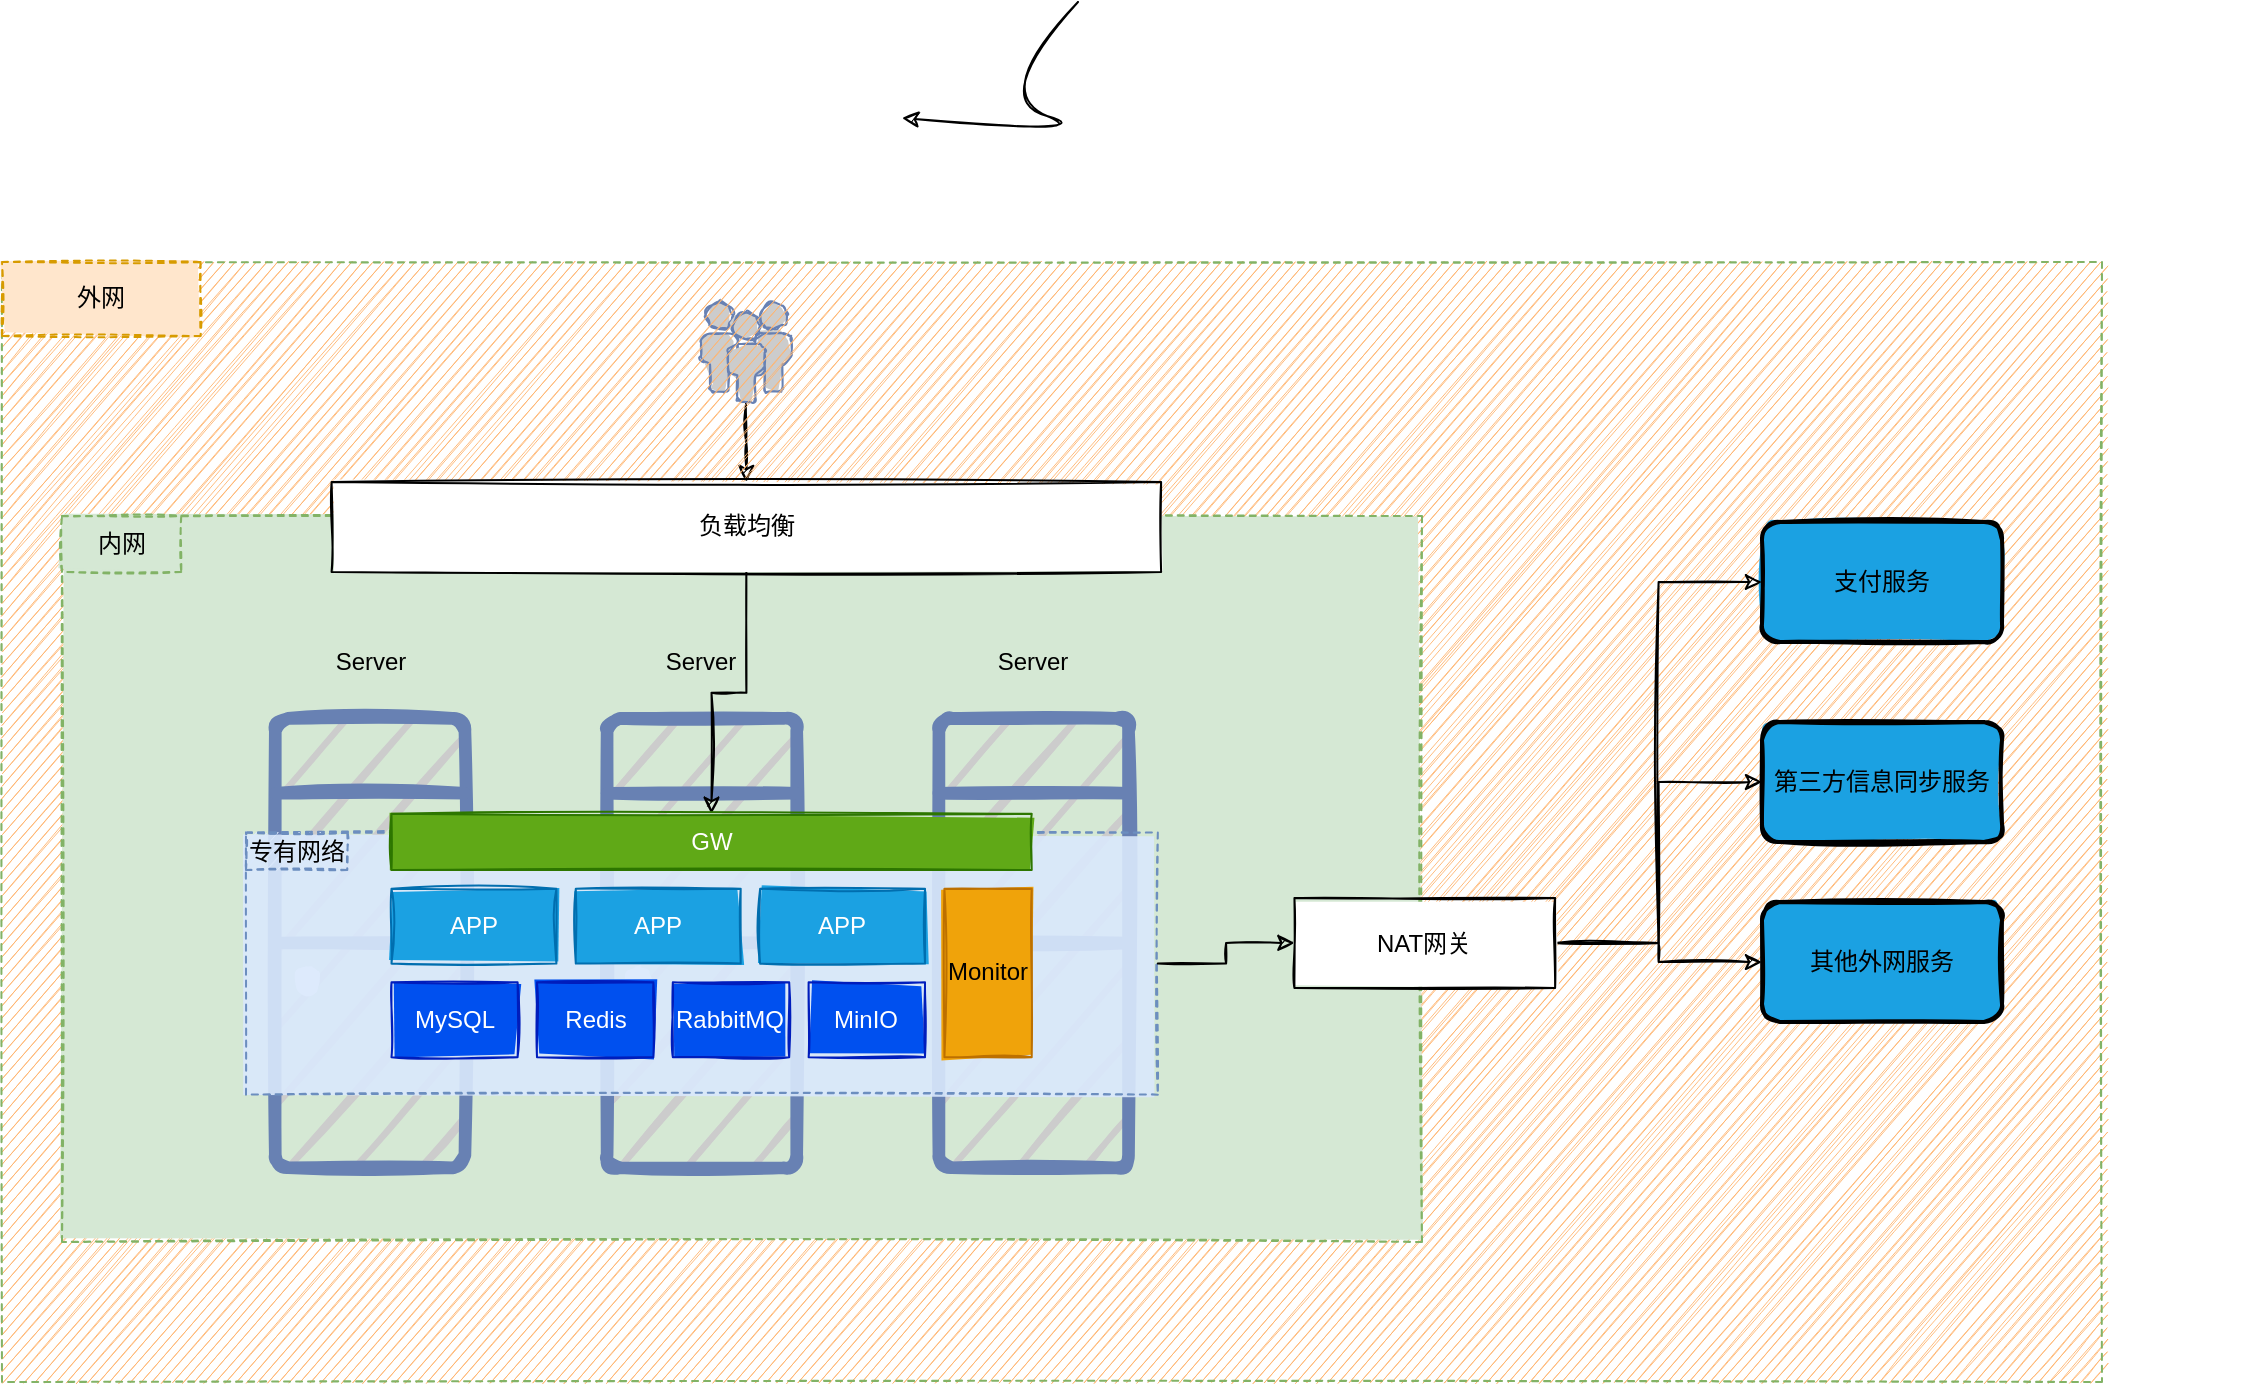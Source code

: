 <mxfile version="20.1.3" type="github"><diagram id="kjI9D8ZzYYOd5UfxsRcb" name="Page-1"><mxGraphModel dx="2889" dy="1192" grid="1" gridSize="10" guides="1" tooltips="1" connect="1" arrows="1" fold="1" page="1" pageScale="1" pageWidth="827" pageHeight="1169" math="0" shadow="0"><root><mxCell id="0"/><mxCell id="1" parent="0"/><mxCell id="kY1POxYseL6F23YwKGOP-154" value="" style="curved=1;endArrow=classic;html=1;rounded=0;sketch=1;entryX=0.5;entryY=0;entryDx=0;entryDy=0;exitX=0.5;exitY=1;exitDx=0;exitDy=0;" parent="1" target="kY1POxYseL6F23YwKGOP-146" edge="1"><mxGeometry width="50" height="50" relative="1" as="geometry"><mxPoint x="248" y="160" as="sourcePoint"/><mxPoint x="160" y="218" as="targetPoint"/><Array as="points"><mxPoint x="203" y="207"/><mxPoint x="262" y="227"/></Array></mxGeometry></mxCell><mxCell id="FtcTc9OO5JAJ6ZeUWabw-67" style="edgeStyle=orthogonalEdgeStyle;rounded=0;sketch=1;orthogonalLoop=1;jettySize=auto;html=1;" edge="1" parent="1" source="FtcTc9OO5JAJ6ZeUWabw-62" target="FtcTc9OO5JAJ6ZeUWabw-51"><mxGeometry relative="1" as="geometry"/></mxCell><mxCell id="FtcTc9OO5JAJ6ZeUWabw-62" value="" style="fontColor=#0066CC;verticalAlign=top;verticalLabelPosition=bottom;labelPosition=center;align=center;html=1;outlineConnect=0;fillColor=#CCCCCC;strokeColor=#6881B3;gradientColor=none;gradientDirection=north;strokeWidth=2;shape=mxgraph.networks.users;rounded=0;shadow=0;glass=0;sketch=1;fillStyle=solid;" vertex="1" parent="1"><mxGeometry x="59.52" y="310" width="45.32" height="50" as="geometry"/></mxCell><mxCell id="FtcTc9OO5JAJ6ZeUWabw-64" value="" style="group;imageAspect=1;" vertex="1" connectable="0" parent="1"><mxGeometry x="-260" y="400.004" width="1090" height="450" as="geometry"/></mxCell><mxCell id="FtcTc9OO5JAJ6ZeUWabw-68" value="" style="group" vertex="1" connectable="0" parent="FtcTc9OO5JAJ6ZeUWabw-64"><mxGeometry x="-30" y="-110" width="1050" height="560" as="geometry"/></mxCell><mxCell id="FtcTc9OO5JAJ6ZeUWabw-8" value="" style="rounded=0;whiteSpace=wrap;html=1;fillColor=#FFB570;strokeColor=#82b366;fillStyle=auto;glass=0;sketch=1;shadow=0;dashed=1;fillOpacity=90;" vertex="1" parent="FtcTc9OO5JAJ6ZeUWabw-68"><mxGeometry width="1050" height="560.0" as="geometry"/></mxCell><mxCell id="FtcTc9OO5JAJ6ZeUWabw-9" value="外网" style="rounded=0;whiteSpace=wrap;html=1;shadow=0;glass=0;dashed=1;sketch=1;fillStyle=solid;fillColor=#ffe6cc;strokeColor=#d79b00;" vertex="1" parent="FtcTc9OO5JAJ6ZeUWabw-68"><mxGeometry width="99.31" height="36.981" as="geometry"/></mxCell><mxCell id="FtcTc9OO5JAJ6ZeUWabw-59" value="支付服务" style="rounded=1;whiteSpace=wrap;html=1;strokeWidth=2;fillWeight=4;hachureGap=8;hachureAngle=45;fillColor=#1ba1e2;sketch=1;shadow=0;glass=0;fillStyle=solid;" vertex="1" parent="FtcTc9OO5JAJ6ZeUWabw-68"><mxGeometry x="880" y="129.996" width="120" height="60" as="geometry"/></mxCell><mxCell id="FtcTc9OO5JAJ6ZeUWabw-60" value="第三方信息同步服务" style="rounded=1;whiteSpace=wrap;html=1;strokeWidth=2;fillWeight=4;hachureGap=8;hachureAngle=45;fillColor=#1ba1e2;sketch=1;shadow=0;glass=0;fillStyle=solid;" vertex="1" parent="FtcTc9OO5JAJ6ZeUWabw-68"><mxGeometry x="880" y="229.996" width="120" height="60" as="geometry"/></mxCell><mxCell id="FtcTc9OO5JAJ6ZeUWabw-61" value="其他外网服务" style="rounded=1;whiteSpace=wrap;html=1;strokeWidth=2;fillWeight=4;hachureGap=8;hachureAngle=45;fillColor=#1ba1e2;sketch=1;shadow=0;glass=0;fillStyle=solid;" vertex="1" parent="FtcTc9OO5JAJ6ZeUWabw-68"><mxGeometry x="880" y="319.996" width="120" height="60" as="geometry"/></mxCell><mxCell id="FtcTc9OO5JAJ6ZeUWabw-5" value="" style="rounded=0;whiteSpace=wrap;html=1;fillColor=#d5e8d4;strokeColor=#82b366;fillStyle=solid;glass=0;sketch=1;shadow=0;dashed=1;fillOpacity=100;" vertex="1" parent="FtcTc9OO5JAJ6ZeUWabw-64"><mxGeometry y="17.056" width="680" height="362.94" as="geometry"/></mxCell><mxCell id="FtcTc9OO5JAJ6ZeUWabw-7" value="内网" style="rounded=0;whiteSpace=wrap;html=1;shadow=0;glass=0;dashed=1;sketch=1;fillStyle=solid;fillColor=#d5e8d4;strokeColor=#82b366;" vertex="1" parent="FtcTc9OO5JAJ6ZeUWabw-64"><mxGeometry y="17.056" width="59.634" height="27.882" as="geometry"/></mxCell><mxCell id="FtcTc9OO5JAJ6ZeUWabw-2" value="" style="fontColor=#0066CC;verticalAlign=top;verticalLabelPosition=bottom;labelPosition=center;align=center;html=1;outlineConnect=0;fillColor=#CCCCCC;strokeColor=#6881B3;gradientColor=none;gradientDirection=north;strokeWidth=2;shape=mxgraph.networks.desktop_pc;sketch=1;" vertex="1" parent="FtcTc9OO5JAJ6ZeUWabw-64"><mxGeometry x="106.653" y="118.165" width="94.802" height="224.687" as="geometry"/></mxCell><mxCell id="FtcTc9OO5JAJ6ZeUWabw-40" value="" style="fontColor=#0066CC;verticalAlign=top;verticalLabelPosition=bottom;labelPosition=center;align=center;html=1;outlineConnect=0;fillColor=#CCCCCC;strokeColor=#6881B3;gradientColor=none;gradientDirection=north;strokeWidth=2;shape=mxgraph.networks.desktop_pc;sketch=1;" vertex="1" parent="FtcTc9OO5JAJ6ZeUWabw-64"><mxGeometry x="272.557" y="118.165" width="94.802" height="224.687" as="geometry"/></mxCell><mxCell id="FtcTc9OO5JAJ6ZeUWabw-41" value="" style="fontColor=#0066CC;verticalAlign=top;verticalLabelPosition=bottom;labelPosition=center;align=center;html=1;outlineConnect=0;fillColor=#CCCCCC;strokeColor=#6881B3;gradientColor=none;gradientDirection=north;strokeWidth=2;shape=mxgraph.networks.desktop_pc;sketch=1;" vertex="1" parent="FtcTc9OO5JAJ6ZeUWabw-64"><mxGeometry x="438.461" y="118.165" width="94.802" height="224.687" as="geometry"/></mxCell><mxCell id="FtcTc9OO5JAJ6ZeUWabw-46" value="Server" style="text;html=1;strokeColor=none;fillColor=none;align=center;verticalAlign=middle;whiteSpace=wrap;rounded=0;shadow=0;glass=0;dashed=1;sketch=1;fillStyle=auto;" vertex="1" parent="FtcTc9OO5JAJ6ZeUWabw-64"><mxGeometry x="118.503" y="73.228" width="71.102" height="33.703" as="geometry"/></mxCell><mxCell id="FtcTc9OO5JAJ6ZeUWabw-45" value="Server" style="text;html=1;strokeColor=none;fillColor=none;align=center;verticalAlign=middle;whiteSpace=wrap;rounded=0;shadow=0;glass=0;dashed=1;sketch=1;fillStyle=auto;" vertex="1" parent="FtcTc9OO5JAJ6ZeUWabw-64"><mxGeometry x="284.407" y="73.228" width="71.102" height="33.703" as="geometry"/></mxCell><mxCell id="FtcTc9OO5JAJ6ZeUWabw-44" value="Server" style="text;html=1;strokeColor=none;fillColor=none;align=center;verticalAlign=middle;whiteSpace=wrap;rounded=0;shadow=0;glass=0;dashed=1;sketch=1;fillStyle=auto;" vertex="1" parent="FtcTc9OO5JAJ6ZeUWabw-64"><mxGeometry x="450.312" y="73.228" width="71.102" height="33.703" as="geometry"/></mxCell><mxCell id="FtcTc9OO5JAJ6ZeUWabw-71" value="" style="edgeStyle=orthogonalEdgeStyle;rounded=0;sketch=1;orthogonalLoop=1;jettySize=auto;html=1;" edge="1" parent="FtcTc9OO5JAJ6ZeUWabw-64" source="FtcTc9OO5JAJ6ZeUWabw-56" target="FtcTc9OO5JAJ6ZeUWabw-61"><mxGeometry relative="1" as="geometry"/></mxCell><mxCell id="FtcTc9OO5JAJ6ZeUWabw-72" style="edgeStyle=orthogonalEdgeStyle;rounded=0;sketch=1;orthogonalLoop=1;jettySize=auto;html=1;entryX=0;entryY=0.5;entryDx=0;entryDy=0;" edge="1" parent="FtcTc9OO5JAJ6ZeUWabw-64" source="FtcTc9OO5JAJ6ZeUWabw-56" target="FtcTc9OO5JAJ6ZeUWabw-60"><mxGeometry relative="1" as="geometry"/></mxCell><mxCell id="FtcTc9OO5JAJ6ZeUWabw-73" style="edgeStyle=orthogonalEdgeStyle;rounded=0;sketch=1;orthogonalLoop=1;jettySize=auto;html=1;exitX=1;exitY=0.5;exitDx=0;exitDy=0;entryX=0;entryY=0.5;entryDx=0;entryDy=0;" edge="1" parent="FtcTc9OO5JAJ6ZeUWabw-64" source="FtcTc9OO5JAJ6ZeUWabw-56" target="FtcTc9OO5JAJ6ZeUWabw-59"><mxGeometry relative="1" as="geometry"/></mxCell><mxCell id="FtcTc9OO5JAJ6ZeUWabw-56" value="NAT网关" style="rounded=0;whiteSpace=wrap;html=1;shadow=0;glass=0;sketch=1;fillStyle=solid;fillColor=default;fontColor=#000000;strokeColor=default;" vertex="1" parent="FtcTc9OO5JAJ6ZeUWabw-64"><mxGeometry x="616.216" y="208.04" width="130.353" height="44.937" as="geometry"/></mxCell><mxCell id="FtcTc9OO5JAJ6ZeUWabw-66" style="edgeStyle=orthogonalEdgeStyle;rounded=0;sketch=1;orthogonalLoop=1;jettySize=auto;html=1;exitX=0.5;exitY=1;exitDx=0;exitDy=0;" edge="1" parent="FtcTc9OO5JAJ6ZeUWabw-64" source="FtcTc9OO5JAJ6ZeUWabw-51" target="FtcTc9OO5JAJ6ZeUWabw-21"><mxGeometry relative="1" as="geometry"/></mxCell><mxCell id="FtcTc9OO5JAJ6ZeUWabw-51" value="负载均衡" style="rounded=0;whiteSpace=wrap;html=1;shadow=0;glass=0;sketch=1;fillStyle=auto;fillColor=default;" vertex="1" parent="FtcTc9OO5JAJ6ZeUWabw-64"><mxGeometry x="134.796" width="414.761" height="44.937" as="geometry"/></mxCell><mxCell id="FtcTc9OO5JAJ6ZeUWabw-42" value="" style="group" vertex="1" connectable="0" parent="FtcTc9OO5JAJ6ZeUWabw-64"><mxGeometry x="91.994" y="165.933" width="455.919" height="140.387" as="geometry"/></mxCell><mxCell id="FtcTc9OO5JAJ6ZeUWabw-6" value="" style="rounded=0;whiteSpace=wrap;html=1;fillColor=#dae8fc;strokeColor=#6c8ebf;fillStyle=solid;glass=0;sketch=1;shadow=0;dashed=1;fillOpacity=90;" vertex="1" parent="FtcTc9OO5JAJ6ZeUWabw-42"><mxGeometry y="9.359" width="455.919" height="131.028" as="geometry"/></mxCell><mxCell id="FtcTc9OO5JAJ6ZeUWabw-21" value="GW" style="rounded=0;whiteSpace=wrap;html=1;shadow=0;glass=0;sketch=1;fillStyle=solid;fillColor=#60a917;fontColor=#ffffff;strokeColor=#2D7600;" vertex="1" parent="FtcTc9OO5JAJ6ZeUWabw-42"><mxGeometry x="72.753" width="320.113" height="28.077" as="geometry"/></mxCell><mxCell id="FtcTc9OO5JAJ6ZeUWabw-22" value="APP" style="rounded=0;whiteSpace=wrap;html=1;shadow=0;glass=0;sketch=1;fillStyle=solid;fillColor=#1ba1e2;fontColor=#ffffff;strokeColor=#006EAF;" vertex="1" parent="FtcTc9OO5JAJ6ZeUWabw-42"><mxGeometry x="72.753" y="37.437" width="82.453" height="37.437" as="geometry"/></mxCell><mxCell id="FtcTc9OO5JAJ6ZeUWabw-25" value="MySQL" style="rounded=0;whiteSpace=wrap;html=1;shadow=0;glass=0;sketch=1;fillStyle=solid;fillColor=#0050ef;fontColor=#ffffff;strokeColor=#001DBC;" vertex="1" parent="FtcTc9OO5JAJ6ZeUWabw-42"><mxGeometry x="72.753" y="84.232" width="63.053" height="37.437" as="geometry"/></mxCell><mxCell id="FtcTc9OO5JAJ6ZeUWabw-26" value="Redis" style="rounded=0;whiteSpace=wrap;html=1;shadow=0;glass=0;sketch=1;fillStyle=solid;fillColor=#0050ef;fontColor=#ffffff;strokeColor=#001DBC;" vertex="1" parent="FtcTc9OO5JAJ6ZeUWabw-42"><mxGeometry x="145.506" y="84.232" width="58.202" height="37.437" as="geometry"/></mxCell><mxCell id="FtcTc9OO5JAJ6ZeUWabw-27" value="RabbitMQ" style="rounded=0;whiteSpace=wrap;html=1;shadow=0;glass=0;sketch=1;fillStyle=solid;fillColor=#0050ef;fontColor=#ffffff;strokeColor=#001DBC;" vertex="1" parent="FtcTc9OO5JAJ6ZeUWabw-42"><mxGeometry x="213.409" y="84.232" width="58.202" height="37.437" as="geometry"/></mxCell><mxCell id="FtcTc9OO5JAJ6ZeUWabw-28" value="MinIO" style="rounded=0;whiteSpace=wrap;html=1;shadow=0;glass=0;sketch=1;fillStyle=solid;fillColor=#0050ef;fontColor=#ffffff;strokeColor=#001DBC;" vertex="1" parent="FtcTc9OO5JAJ6ZeUWabw-42"><mxGeometry x="281.312" y="84.232" width="58.202" height="37.437" as="geometry"/></mxCell><mxCell id="FtcTc9OO5JAJ6ZeUWabw-29" value="APP" style="rounded=0;whiteSpace=wrap;html=1;shadow=0;glass=0;sketch=1;fillStyle=solid;fillColor=#1ba1e2;fontColor=#ffffff;strokeColor=#006EAF;" vertex="1" parent="FtcTc9OO5JAJ6ZeUWabw-42"><mxGeometry x="164.907" y="37.437" width="82.453" height="37.437" as="geometry"/></mxCell><mxCell id="FtcTc9OO5JAJ6ZeUWabw-30" value="APP" style="rounded=0;whiteSpace=wrap;html=1;shadow=0;glass=0;sketch=1;fillStyle=solid;fillColor=#1ba1e2;fontColor=#ffffff;strokeColor=#006EAF;" vertex="1" parent="FtcTc9OO5JAJ6ZeUWabw-42"><mxGeometry x="257.061" y="37.437" width="82.453" height="37.437" as="geometry"/></mxCell><mxCell id="FtcTc9OO5JAJ6ZeUWabw-31" value="Monitor" style="rounded=0;whiteSpace=wrap;html=1;shadow=0;glass=0;sketch=1;fillStyle=solid;fillColor=#f0a30a;fontColor=#000000;strokeColor=#BD7000;" vertex="1" parent="FtcTc9OO5JAJ6ZeUWabw-42"><mxGeometry x="349.215" y="37.437" width="43.652" height="84.232" as="geometry"/></mxCell><mxCell id="FtcTc9OO5JAJ6ZeUWabw-35" value="专有网络" style="rounded=0;whiteSpace=wrap;html=1;shadow=0;glass=0;sketch=1;fillStyle=auto;fillColor=#dae8fc;strokeColor=#6c8ebf;dashed=1;" vertex="1" parent="FtcTc9OO5JAJ6ZeUWabw-42"><mxGeometry y="9.359" width="50.658" height="18.718" as="geometry"/></mxCell><mxCell id="FtcTc9OO5JAJ6ZeUWabw-65" style="edgeStyle=orthogonalEdgeStyle;rounded=0;sketch=1;orthogonalLoop=1;jettySize=auto;html=1;exitX=1;exitY=0.5;exitDx=0;exitDy=0;" edge="1" parent="FtcTc9OO5JAJ6ZeUWabw-64" source="FtcTc9OO5JAJ6ZeUWabw-6" target="FtcTc9OO5JAJ6ZeUWabw-56"><mxGeometry relative="1" as="geometry"/></mxCell></root></mxGraphModel></diagram></mxfile>